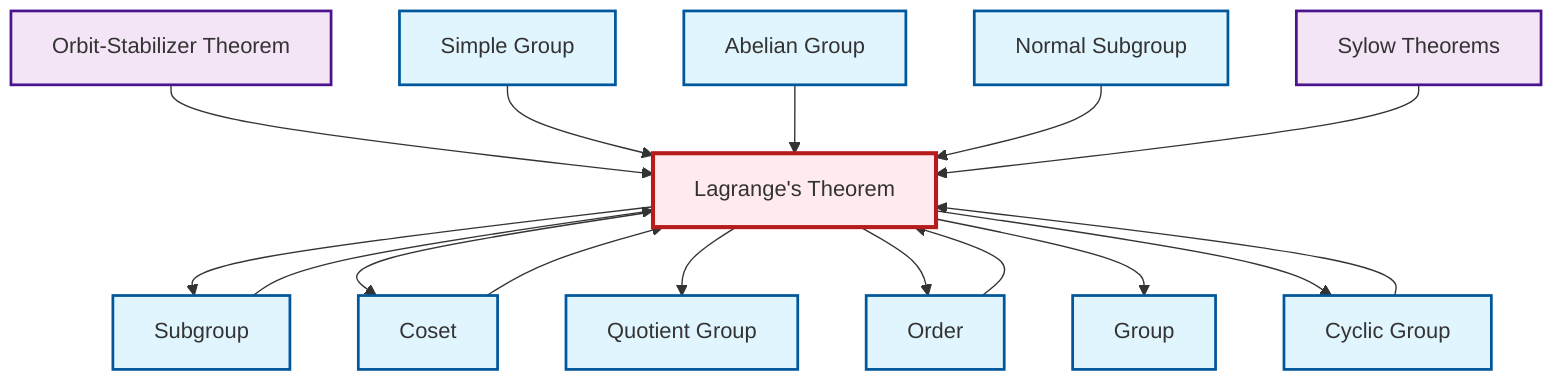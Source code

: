 graph TD
    classDef definition fill:#e1f5fe,stroke:#01579b,stroke-width:2px
    classDef theorem fill:#f3e5f5,stroke:#4a148c,stroke-width:2px
    classDef axiom fill:#fff3e0,stroke:#e65100,stroke-width:2px
    classDef example fill:#e8f5e9,stroke:#1b5e20,stroke-width:2px
    classDef current fill:#ffebee,stroke:#b71c1c,stroke-width:3px
    def-quotient-group["Quotient Group"]:::definition
    thm-sylow["Sylow Theorems"]:::theorem
    thm-orbit-stabilizer["Orbit-Stabilizer Theorem"]:::theorem
    def-normal-subgroup["Normal Subgroup"]:::definition
    def-simple-group["Simple Group"]:::definition
    def-cyclic-group["Cyclic Group"]:::definition
    def-coset["Coset"]:::definition
    def-group["Group"]:::definition
    def-abelian-group["Abelian Group"]:::definition
    def-subgroup["Subgroup"]:::definition
    thm-lagrange["Lagrange's Theorem"]:::theorem
    def-order["Order"]:::definition
    thm-lagrange --> def-subgroup
    thm-lagrange --> def-coset
    thm-lagrange --> def-quotient-group
    thm-lagrange --> def-order
    def-order --> thm-lagrange
    thm-lagrange --> def-group
    thm-orbit-stabilizer --> thm-lagrange
    def-subgroup --> thm-lagrange
    def-cyclic-group --> thm-lagrange
    def-simple-group --> thm-lagrange
    def-abelian-group --> thm-lagrange
    def-normal-subgroup --> thm-lagrange
    def-coset --> thm-lagrange
    thm-lagrange --> def-cyclic-group
    thm-sylow --> thm-lagrange
    class thm-lagrange current